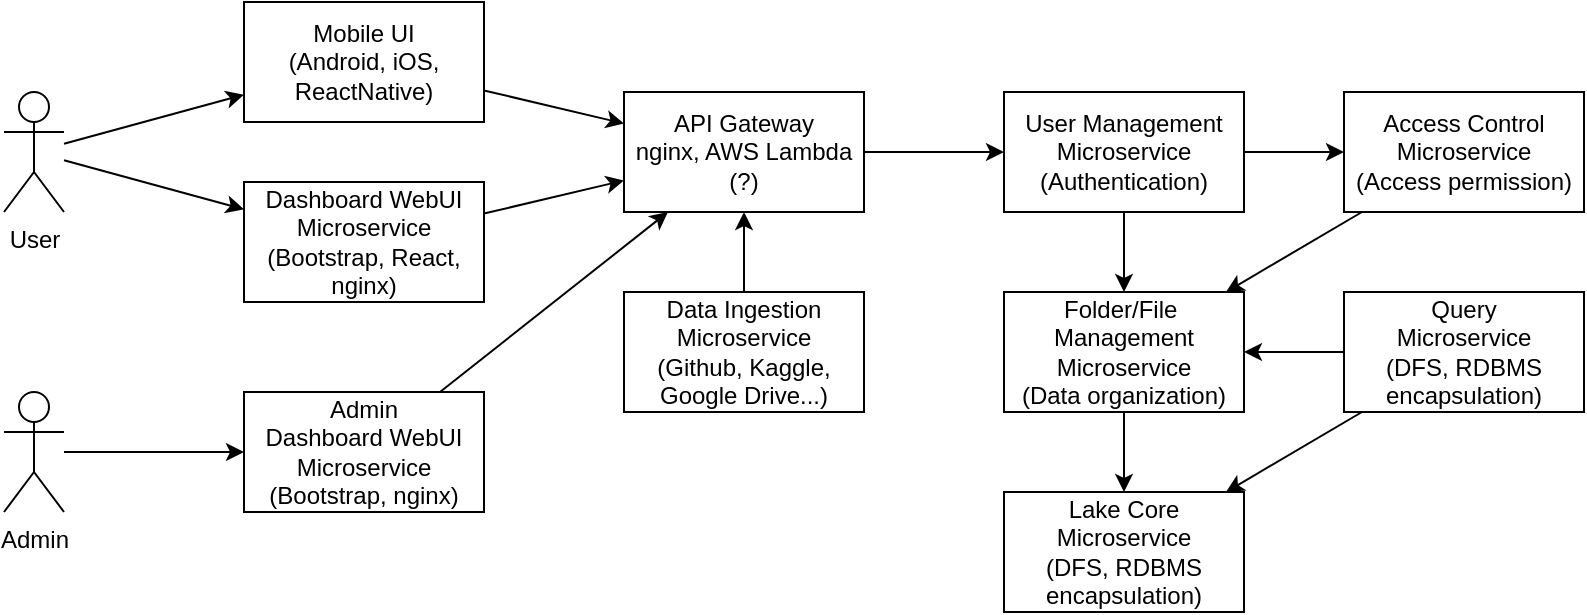 <mxfile version="14.9.5" type="device"><diagram id="VjqiF-7gsAH0JScZlr2Z" name="Page-1"><mxGraphModel dx="946" dy="621" grid="1" gridSize="10" guides="1" tooltips="1" connect="1" arrows="1" fold="1" page="1" pageScale="1" pageWidth="850" pageHeight="1100" math="0" shadow="0"><root><mxCell id="0"/><mxCell id="1" parent="0"/><mxCell id="zoY3I_NYAU8fRdwg_-jF-6" value="" style="edgeStyle=orthogonalEdgeStyle;rounded=0;orthogonalLoop=1;jettySize=auto;html=1;" edge="1" parent="1" source="FqpOLfozaBzWn2aKzqYq-1" target="FqpOLfozaBzWn2aKzqYq-3"><mxGeometry relative="1" as="geometry"/></mxCell><mxCell id="FqpOLfozaBzWn2aKzqYq-1" value="API Gateway&lt;br&gt;nginx, AWS Lambda (?)" style="rounded=0;whiteSpace=wrap;html=1;" parent="1" vertex="1"><mxGeometry x="380" y="100" width="120" height="60" as="geometry"/></mxCell><mxCell id="zoY3I_NYAU8fRdwg_-jF-10" value="" style="edgeStyle=none;rounded=0;orthogonalLoop=1;jettySize=auto;html=1;" edge="1" parent="1" source="FqpOLfozaBzWn2aKzqYq-2" target="zoY3I_NYAU8fRdwg_-jF-5"><mxGeometry relative="1" as="geometry"/></mxCell><mxCell id="zoY3I_NYAU8fRdwg_-jF-11" value="" style="edgeStyle=none;rounded=0;orthogonalLoop=1;jettySize=auto;html=1;" edge="1" parent="1" source="FqpOLfozaBzWn2aKzqYq-2" target="zoY3I_NYAU8fRdwg_-jF-2"><mxGeometry relative="1" as="geometry"/></mxCell><mxCell id="FqpOLfozaBzWn2aKzqYq-2" value="User" style="shape=umlActor;verticalLabelPosition=bottom;verticalAlign=top;html=1;outlineConnect=0;" parent="1" vertex="1"><mxGeometry x="70" y="100" width="30" height="60" as="geometry"/></mxCell><mxCell id="zoY3I_NYAU8fRdwg_-jF-12" value="" style="edgeStyle=none;rounded=0;orthogonalLoop=1;jettySize=auto;html=1;" edge="1" parent="1" source="FqpOLfozaBzWn2aKzqYq-3" target="zoY3I_NYAU8fRdwg_-jF-7"><mxGeometry relative="1" as="geometry"/></mxCell><mxCell id="zoY3I_NYAU8fRdwg_-jF-15" value="" style="edgeStyle=none;rounded=0;orthogonalLoop=1;jettySize=auto;html=1;" edge="1" parent="1" source="FqpOLfozaBzWn2aKzqYq-3" target="zoY3I_NYAU8fRdwg_-jF-14"><mxGeometry relative="1" as="geometry"/></mxCell><mxCell id="FqpOLfozaBzWn2aKzqYq-3" value="User Management&lt;br&gt;Microservice&lt;br&gt;(Authentication)" style="rounded=0;whiteSpace=wrap;html=1;" parent="1" vertex="1"><mxGeometry x="570" y="100" width="120" height="60" as="geometry"/></mxCell><mxCell id="zoY3I_NYAU8fRdwg_-jF-1" value="Lake Core&lt;br&gt;Microservice&lt;br&gt;(DFS, RDBMS encapsulation)" style="rounded=0;whiteSpace=wrap;html=1;" vertex="1" parent="1"><mxGeometry x="570" y="300" width="120" height="60" as="geometry"/></mxCell><mxCell id="zoY3I_NYAU8fRdwg_-jF-4" value="" style="rounded=0;orthogonalLoop=1;jettySize=auto;html=1;" edge="1" parent="1" source="zoY3I_NYAU8fRdwg_-jF-2" target="FqpOLfozaBzWn2aKzqYq-1"><mxGeometry relative="1" as="geometry"/></mxCell><mxCell id="zoY3I_NYAU8fRdwg_-jF-2" value="Dashboard&amp;nbsp;WebUI&lt;br&gt;Microservice&lt;br&gt;(Bootstrap, React, nginx)" style="rounded=0;whiteSpace=wrap;html=1;" vertex="1" parent="1"><mxGeometry x="190" y="145" width="120" height="60" as="geometry"/></mxCell><mxCell id="zoY3I_NYAU8fRdwg_-jF-8" value="" style="rounded=0;orthogonalLoop=1;jettySize=auto;html=1;" edge="1" parent="1" source="zoY3I_NYAU8fRdwg_-jF-5" target="FqpOLfozaBzWn2aKzqYq-1"><mxGeometry relative="1" as="geometry"/></mxCell><mxCell id="zoY3I_NYAU8fRdwg_-jF-5" value="Mobile UI&lt;br&gt;(Android, iOS, ReactNative)" style="rounded=0;whiteSpace=wrap;html=1;" vertex="1" parent="1"><mxGeometry x="190" y="55" width="120" height="60" as="geometry"/></mxCell><mxCell id="zoY3I_NYAU8fRdwg_-jF-16" style="edgeStyle=none;rounded=0;orthogonalLoop=1;jettySize=auto;html=1;" edge="1" parent="1" source="zoY3I_NYAU8fRdwg_-jF-7" target="zoY3I_NYAU8fRdwg_-jF-14"><mxGeometry relative="1" as="geometry"/></mxCell><mxCell id="zoY3I_NYAU8fRdwg_-jF-7" value="Access Control&lt;br&gt;Microservice&lt;br&gt;(Access permission)" style="rounded=0;whiteSpace=wrap;html=1;" vertex="1" parent="1"><mxGeometry x="740" y="100" width="120" height="60" as="geometry"/></mxCell><mxCell id="zoY3I_NYAU8fRdwg_-jF-23" value="" style="edgeStyle=none;rounded=0;orthogonalLoop=1;jettySize=auto;html=1;" edge="1" parent="1" source="zoY3I_NYAU8fRdwg_-jF-13" target="zoY3I_NYAU8fRdwg_-jF-14"><mxGeometry relative="1" as="geometry"/></mxCell><mxCell id="zoY3I_NYAU8fRdwg_-jF-24" style="edgeStyle=none;rounded=0;orthogonalLoop=1;jettySize=auto;html=1;" edge="1" parent="1" source="zoY3I_NYAU8fRdwg_-jF-13" target="zoY3I_NYAU8fRdwg_-jF-1"><mxGeometry relative="1" as="geometry"/></mxCell><mxCell id="zoY3I_NYAU8fRdwg_-jF-13" value="Query&lt;br&gt;Microservice&lt;br&gt;(DFS, RDBMS encapsulation)" style="rounded=0;whiteSpace=wrap;html=1;" vertex="1" parent="1"><mxGeometry x="740" y="200" width="120" height="60" as="geometry"/></mxCell><mxCell id="zoY3I_NYAU8fRdwg_-jF-25" value="" style="edgeStyle=none;rounded=0;orthogonalLoop=1;jettySize=auto;html=1;" edge="1" parent="1" source="zoY3I_NYAU8fRdwg_-jF-14" target="zoY3I_NYAU8fRdwg_-jF-1"><mxGeometry relative="1" as="geometry"/></mxCell><mxCell id="zoY3I_NYAU8fRdwg_-jF-14" value="Folder/File&amp;nbsp; Management&lt;br&gt;Microservice&lt;br&gt;(Data organization)" style="rounded=0;whiteSpace=wrap;html=1;" vertex="1" parent="1"><mxGeometry x="570" y="200" width="120" height="60" as="geometry"/></mxCell><mxCell id="zoY3I_NYAU8fRdwg_-jF-22" value="" style="edgeStyle=none;rounded=0;orthogonalLoop=1;jettySize=auto;html=1;" edge="1" parent="1" source="zoY3I_NYAU8fRdwg_-jF-17" target="FqpOLfozaBzWn2aKzqYq-1"><mxGeometry relative="1" as="geometry"/></mxCell><mxCell id="zoY3I_NYAU8fRdwg_-jF-17" value="Data Ingestion&lt;br&gt;Microservice&lt;br&gt;(Github, Kaggle, Google Drive...)" style="rounded=0;whiteSpace=wrap;html=1;" vertex="1" parent="1"><mxGeometry x="380" y="200" width="120" height="60" as="geometry"/></mxCell><mxCell id="zoY3I_NYAU8fRdwg_-jF-21" value="" style="edgeStyle=none;rounded=0;orthogonalLoop=1;jettySize=auto;html=1;" edge="1" parent="1" source="zoY3I_NYAU8fRdwg_-jF-18" target="FqpOLfozaBzWn2aKzqYq-1"><mxGeometry relative="1" as="geometry"/></mxCell><mxCell id="zoY3I_NYAU8fRdwg_-jF-18" value="Admin Dashboard&amp;nbsp;WebUI&lt;br&gt;Microservice&lt;br&gt;(Bootstrap, nginx)" style="rounded=0;whiteSpace=wrap;html=1;" vertex="1" parent="1"><mxGeometry x="190" y="250" width="120" height="60" as="geometry"/></mxCell><mxCell id="zoY3I_NYAU8fRdwg_-jF-20" value="" style="edgeStyle=none;rounded=0;orthogonalLoop=1;jettySize=auto;html=1;" edge="1" parent="1" source="zoY3I_NYAU8fRdwg_-jF-19" target="zoY3I_NYAU8fRdwg_-jF-18"><mxGeometry relative="1" as="geometry"/></mxCell><mxCell id="zoY3I_NYAU8fRdwg_-jF-19" value="Admin" style="shape=umlActor;verticalLabelPosition=bottom;verticalAlign=top;html=1;outlineConnect=0;" vertex="1" parent="1"><mxGeometry x="70" y="250" width="30" height="60" as="geometry"/></mxCell></root></mxGraphModel></diagram></mxfile>